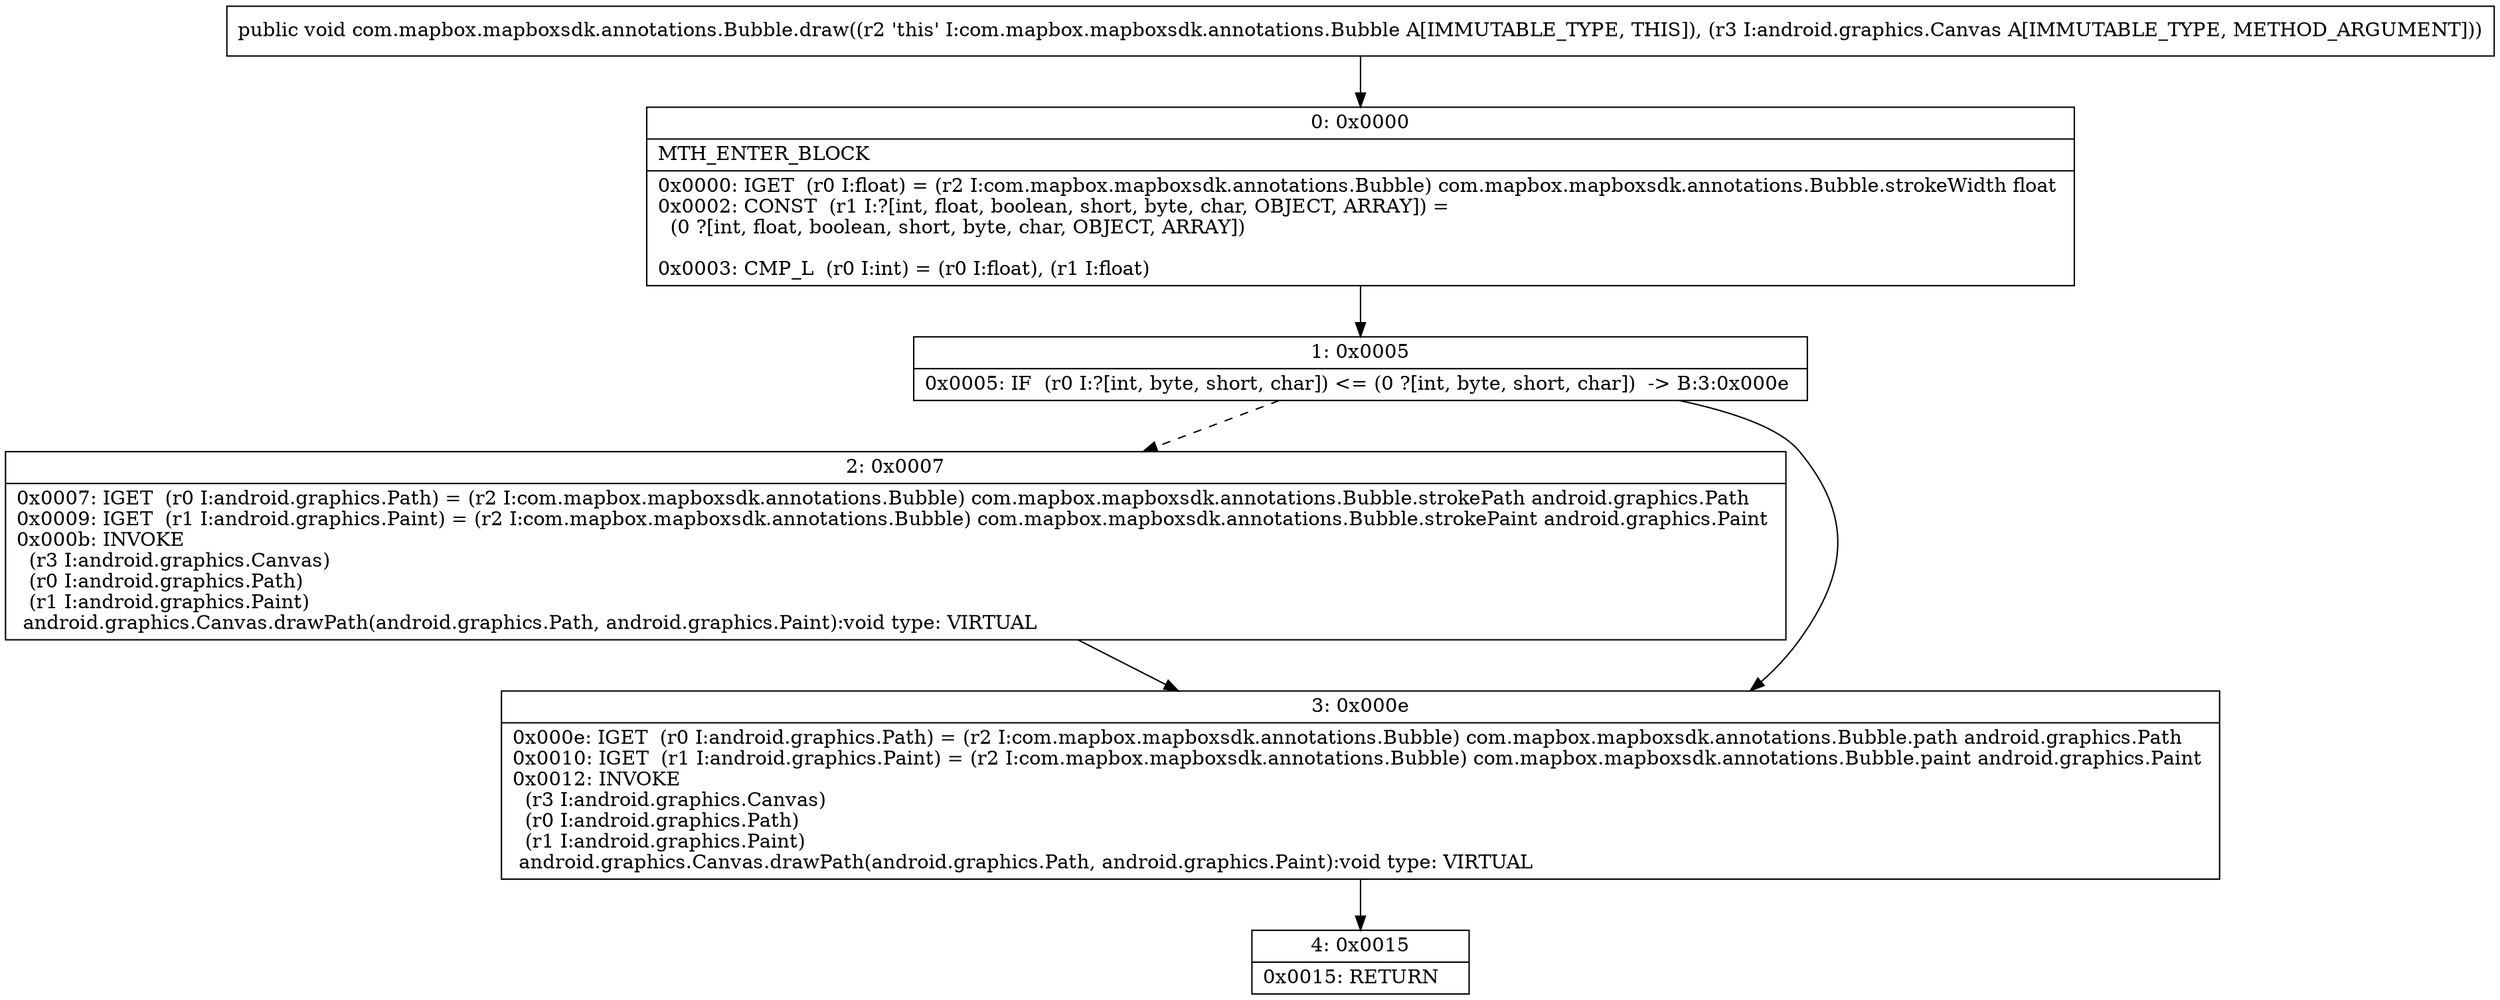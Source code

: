 digraph "CFG forcom.mapbox.mapboxsdk.annotations.Bubble.draw(Landroid\/graphics\/Canvas;)V" {
Node_0 [shape=record,label="{0\:\ 0x0000|MTH_ENTER_BLOCK\l|0x0000: IGET  (r0 I:float) = (r2 I:com.mapbox.mapboxsdk.annotations.Bubble) com.mapbox.mapboxsdk.annotations.Bubble.strokeWidth float \l0x0002: CONST  (r1 I:?[int, float, boolean, short, byte, char, OBJECT, ARRAY]) = \l  (0 ?[int, float, boolean, short, byte, char, OBJECT, ARRAY])\l \l0x0003: CMP_L  (r0 I:int) = (r0 I:float), (r1 I:float) \l}"];
Node_1 [shape=record,label="{1\:\ 0x0005|0x0005: IF  (r0 I:?[int, byte, short, char]) \<= (0 ?[int, byte, short, char])  \-\> B:3:0x000e \l}"];
Node_2 [shape=record,label="{2\:\ 0x0007|0x0007: IGET  (r0 I:android.graphics.Path) = (r2 I:com.mapbox.mapboxsdk.annotations.Bubble) com.mapbox.mapboxsdk.annotations.Bubble.strokePath android.graphics.Path \l0x0009: IGET  (r1 I:android.graphics.Paint) = (r2 I:com.mapbox.mapboxsdk.annotations.Bubble) com.mapbox.mapboxsdk.annotations.Bubble.strokePaint android.graphics.Paint \l0x000b: INVOKE  \l  (r3 I:android.graphics.Canvas)\l  (r0 I:android.graphics.Path)\l  (r1 I:android.graphics.Paint)\l android.graphics.Canvas.drawPath(android.graphics.Path, android.graphics.Paint):void type: VIRTUAL \l}"];
Node_3 [shape=record,label="{3\:\ 0x000e|0x000e: IGET  (r0 I:android.graphics.Path) = (r2 I:com.mapbox.mapboxsdk.annotations.Bubble) com.mapbox.mapboxsdk.annotations.Bubble.path android.graphics.Path \l0x0010: IGET  (r1 I:android.graphics.Paint) = (r2 I:com.mapbox.mapboxsdk.annotations.Bubble) com.mapbox.mapboxsdk.annotations.Bubble.paint android.graphics.Paint \l0x0012: INVOKE  \l  (r3 I:android.graphics.Canvas)\l  (r0 I:android.graphics.Path)\l  (r1 I:android.graphics.Paint)\l android.graphics.Canvas.drawPath(android.graphics.Path, android.graphics.Paint):void type: VIRTUAL \l}"];
Node_4 [shape=record,label="{4\:\ 0x0015|0x0015: RETURN   \l}"];
MethodNode[shape=record,label="{public void com.mapbox.mapboxsdk.annotations.Bubble.draw((r2 'this' I:com.mapbox.mapboxsdk.annotations.Bubble A[IMMUTABLE_TYPE, THIS]), (r3 I:android.graphics.Canvas A[IMMUTABLE_TYPE, METHOD_ARGUMENT])) }"];
MethodNode -> Node_0;
Node_0 -> Node_1;
Node_1 -> Node_2[style=dashed];
Node_1 -> Node_3;
Node_2 -> Node_3;
Node_3 -> Node_4;
}

